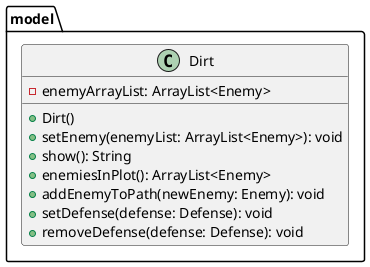 @startuml
'https://plantuml.com/class-diagram

package model {
    class Dirt {
      - enemyArrayList: ArrayList<Enemy>
      + Dirt()
      + setEnemy(enemyList: ArrayList<Enemy>): void
      + show(): String
      + enemiesInPlot(): ArrayList<Enemy>
      + addEnemyToPath(newEnemy: Enemy): void
      + setDefense(defense: Defense): void
      + removeDefense(defense: Defense): void
    }
}

@enduml